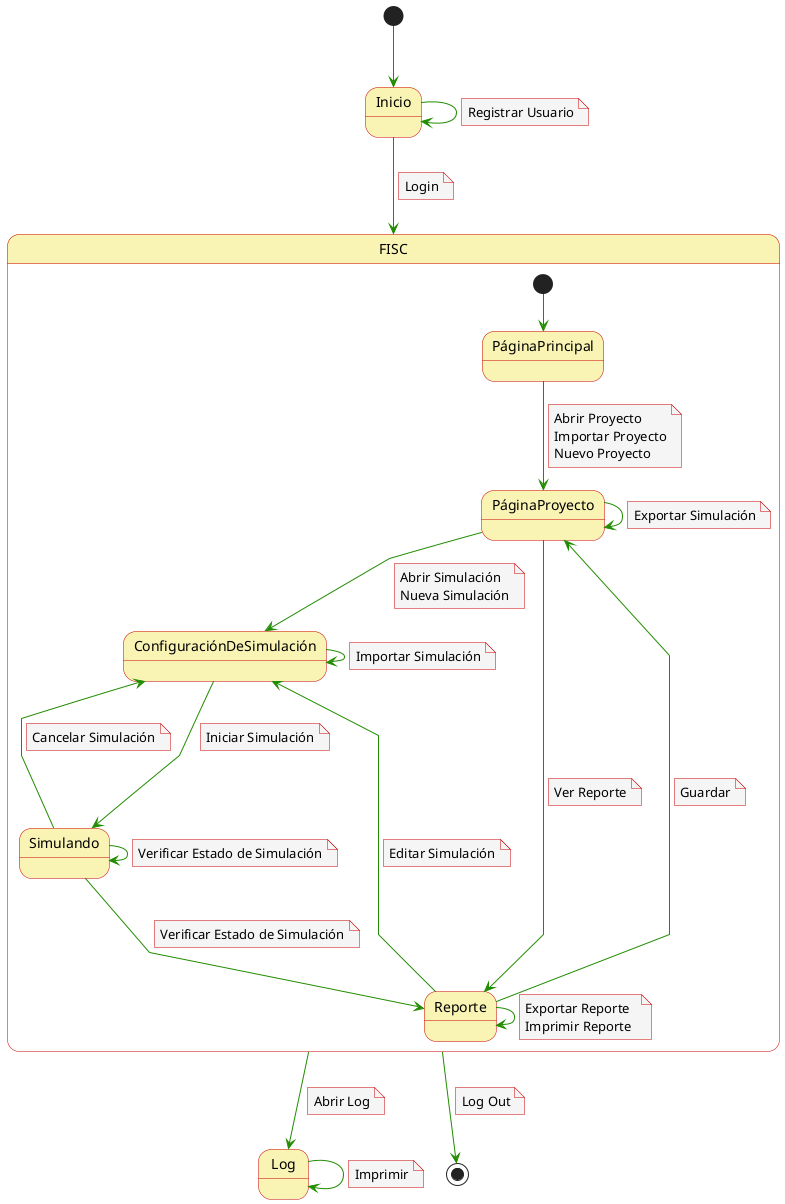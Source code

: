 @startuml
skinparam noteBackgroundColor #f5f5f5
skinparam noteBorderColor #c90000
skinparam arrowColor #218c00
skinparam stateBackgroundColor #faf4b4
skinparam stateBorderColor #c90000
skinparam linetype polyline
skinparam arrowThickness 1

[*] --> Inicio

Inicio -d-> FISC 
note on link
  Login
end note
Inicio -d-> Inicio
note on link
  Registrar Usuario
end note

State FISC {
[*] --> PáginaPrincipal 

PáginaPrincipal -d-> PáginaProyecto
note on link
  Abrir Proyecto 
  Importar Proyecto
  Nuevo Proyecto 
end note 
 
PáginaProyecto -d-> ConfiguraciónDeSimulación
note on link
  Abrir Simulación
  Nueva Simulación
end note 
PáginaProyecto ---> Reporte
note on link
  Ver Reporte
end note 
PáginaProyecto ---> PáginaProyecto
note on link
  Exportar Simulación
end note

ConfiguraciónDeSimulación -d-> Simulando
note on link
  Iniciar Simulación
end note 
ConfiguraciónDeSimulación -d-> ConfiguraciónDeSimulación
note on link
  Importar Simulación
end note  

Simulando ---> ConfiguraciónDeSimulación
note on link
  Cancelar Simulación
end note 
Simulando ---> Simulando
note on link
  Verificar Estado de Simulación
end note 
Simulando ---> Reporte
note on link
  Verificar Estado de Simulación
end note 

Reporte -d-> Reporte
note on link
  Exportar Reporte  
  Imprimir Reporte
end note 
Reporte -d-> PáginaProyecto
note on link
  Guardar
end note 
Reporte -d-> ConfiguraciónDeSimulación
note on link
  Editar Simulación
end note 
}

Log ---> Log
note on link
  Imprimir
end note 
FISC -d-> Log
note on link
  Abrir Log
end note 
FISC --> [*]
note on link
  Log Out
end note 

@enduml